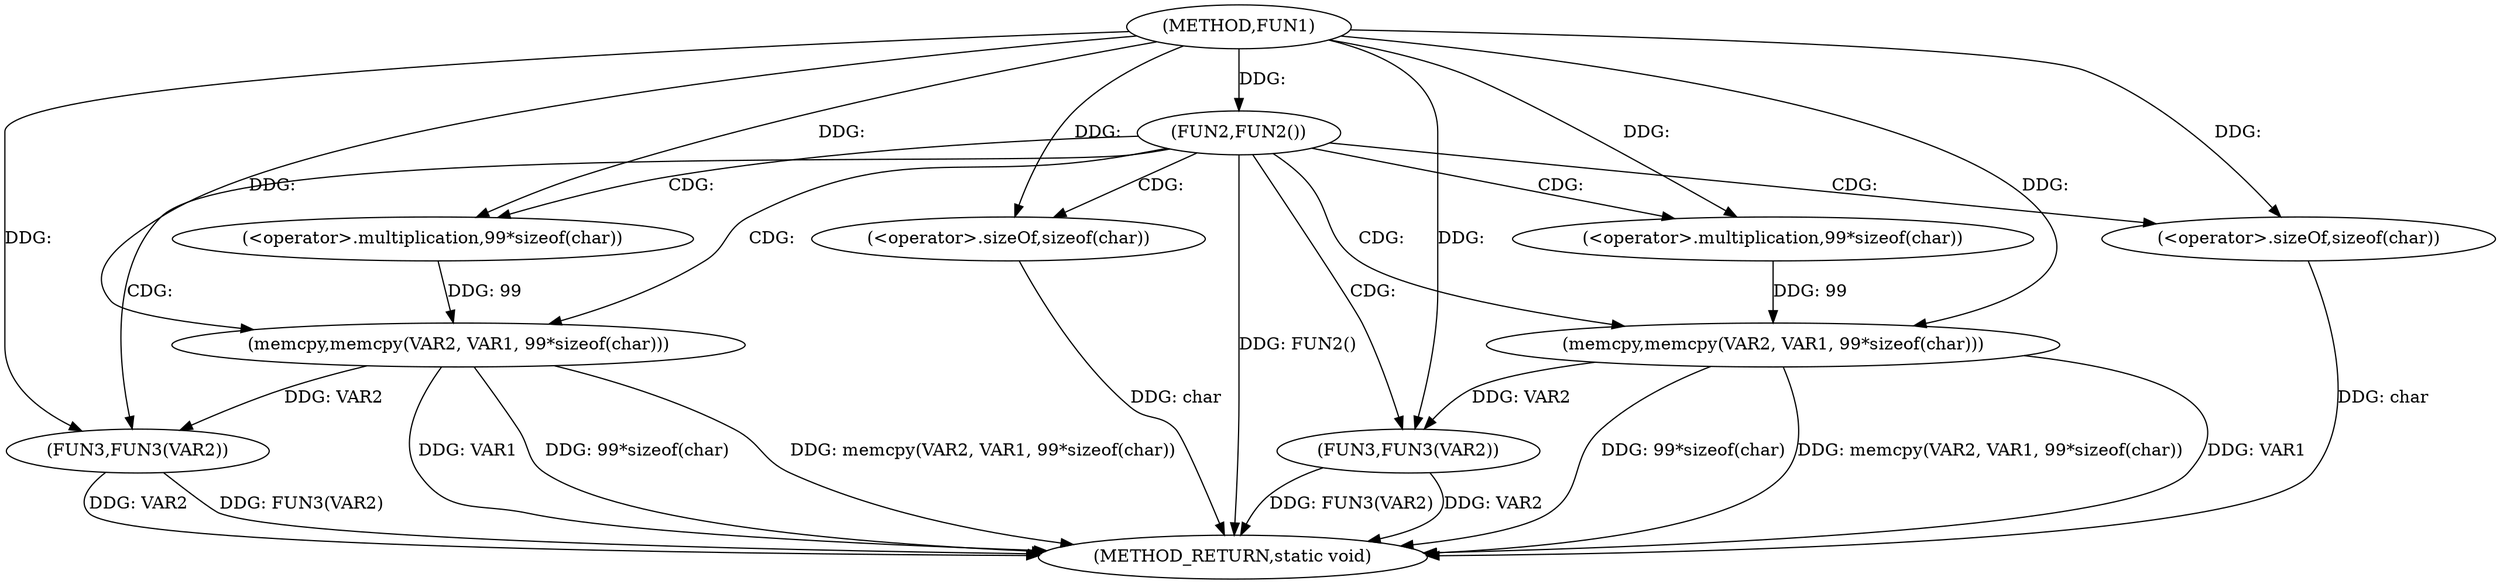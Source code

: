 digraph FUN1 {  
"1000100" [label = "(METHOD,FUN1)" ]
"1000131" [label = "(METHOD_RETURN,static void)" ]
"1000103" [label = "(FUN2,FUN2())" ]
"1000108" [label = "(memcpy,memcpy(VAR2, VAR1, 99*sizeof(char)))" ]
"1000111" [label = "(<operator>.multiplication,99*sizeof(char))" ]
"1000113" [label = "(<operator>.sizeOf,sizeof(char))" ]
"1000115" [label = "(FUN3,FUN3(VAR2))" ]
"1000122" [label = "(memcpy,memcpy(VAR2, VAR1, 99*sizeof(char)))" ]
"1000125" [label = "(<operator>.multiplication,99*sizeof(char))" ]
"1000127" [label = "(<operator>.sizeOf,sizeof(char))" ]
"1000129" [label = "(FUN3,FUN3(VAR2))" ]
  "1000129" -> "1000131"  [ label = "DDG: VAR2"] 
  "1000122" -> "1000131"  [ label = "DDG: 99*sizeof(char)"] 
  "1000108" -> "1000131"  [ label = "DDG: memcpy(VAR2, VAR1, 99*sizeof(char))"] 
  "1000113" -> "1000131"  [ label = "DDG: char"] 
  "1000115" -> "1000131"  [ label = "DDG: FUN3(VAR2)"] 
  "1000122" -> "1000131"  [ label = "DDG: memcpy(VAR2, VAR1, 99*sizeof(char))"] 
  "1000127" -> "1000131"  [ label = "DDG: char"] 
  "1000122" -> "1000131"  [ label = "DDG: VAR1"] 
  "1000129" -> "1000131"  [ label = "DDG: FUN3(VAR2)"] 
  "1000103" -> "1000131"  [ label = "DDG: FUN2()"] 
  "1000108" -> "1000131"  [ label = "DDG: VAR1"] 
  "1000108" -> "1000131"  [ label = "DDG: 99*sizeof(char)"] 
  "1000115" -> "1000131"  [ label = "DDG: VAR2"] 
  "1000100" -> "1000103"  [ label = "DDG: "] 
  "1000100" -> "1000108"  [ label = "DDG: "] 
  "1000111" -> "1000108"  [ label = "DDG: 99"] 
  "1000100" -> "1000111"  [ label = "DDG: "] 
  "1000100" -> "1000113"  [ label = "DDG: "] 
  "1000108" -> "1000115"  [ label = "DDG: VAR2"] 
  "1000100" -> "1000115"  [ label = "DDG: "] 
  "1000100" -> "1000122"  [ label = "DDG: "] 
  "1000125" -> "1000122"  [ label = "DDG: 99"] 
  "1000100" -> "1000125"  [ label = "DDG: "] 
  "1000100" -> "1000127"  [ label = "DDG: "] 
  "1000122" -> "1000129"  [ label = "DDG: VAR2"] 
  "1000100" -> "1000129"  [ label = "DDG: "] 
  "1000103" -> "1000129"  [ label = "CDG: "] 
  "1000103" -> "1000125"  [ label = "CDG: "] 
  "1000103" -> "1000108"  [ label = "CDG: "] 
  "1000103" -> "1000115"  [ label = "CDG: "] 
  "1000103" -> "1000113"  [ label = "CDG: "] 
  "1000103" -> "1000127"  [ label = "CDG: "] 
  "1000103" -> "1000111"  [ label = "CDG: "] 
  "1000103" -> "1000122"  [ label = "CDG: "] 
}

